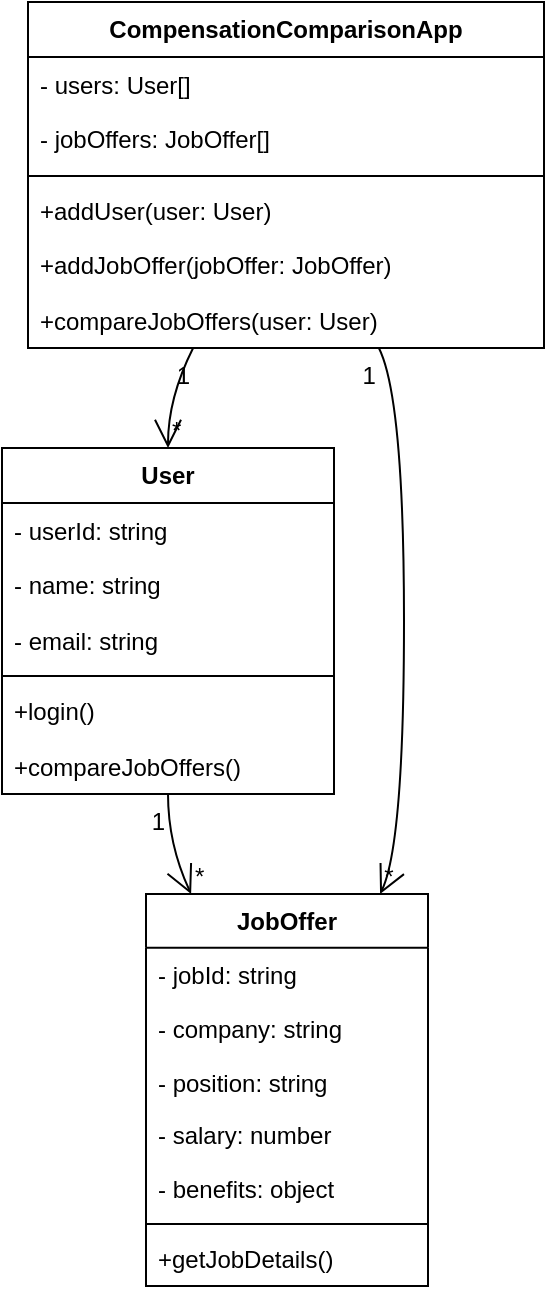 <mxfile version="24.5.4" type="github">
  <diagram name="Page-1" id="T_e_GtuFhIo9lRN-ul0u">
    <mxGraphModel>
      <root>
        <mxCell id="0" />
        <mxCell id="1" parent="0" />
        <mxCell id="2" value="User" style="swimlane;fontStyle=1;align=center;verticalAlign=top;childLayout=stackLayout;horizontal=1;startSize=27.5;horizontalStack=0;resizeParent=1;resizeParentMax=0;resizeLast=0;collapsible=0;marginBottom=0;" vertex="1" parent="1">
          <mxGeometry x="8" y="231" width="166" height="173" as="geometry" />
        </mxCell>
        <mxCell id="3" value="- userId: string" style="text;strokeColor=none;fillColor=none;align=left;verticalAlign=top;spacingLeft=4;spacingRight=4;overflow=hidden;rotatable=0;points=[[0,0.5],[1,0.5]];portConstraint=eastwest;" vertex="1" parent="2">
          <mxGeometry y="28" width="166" height="28" as="geometry" />
        </mxCell>
        <mxCell id="4" value="- name: string" style="text;strokeColor=none;fillColor=none;align=left;verticalAlign=top;spacingLeft=4;spacingRight=4;overflow=hidden;rotatable=0;points=[[0,0.5],[1,0.5]];portConstraint=eastwest;" vertex="1" parent="2">
          <mxGeometry y="55" width="166" height="28" as="geometry" />
        </mxCell>
        <mxCell id="5" value="- email: string" style="text;strokeColor=none;fillColor=none;align=left;verticalAlign=top;spacingLeft=4;spacingRight=4;overflow=hidden;rotatable=0;points=[[0,0.5],[1,0.5]];portConstraint=eastwest;" vertex="1" parent="2">
          <mxGeometry y="83" width="166" height="28" as="geometry" />
        </mxCell>
        <mxCell id="6" style="line;strokeWidth=1;fillColor=none;align=left;verticalAlign=middle;spacingTop=-1;spacingLeft=3;spacingRight=3;rotatable=0;labelPosition=right;points=[];portConstraint=eastwest;strokeColor=inherit;" vertex="1" parent="2">
          <mxGeometry y="110" width="166" height="8" as="geometry" />
        </mxCell>
        <mxCell id="7" value="+login()" style="text;strokeColor=none;fillColor=none;align=left;verticalAlign=top;spacingLeft=4;spacingRight=4;overflow=hidden;rotatable=0;points=[[0,0.5],[1,0.5]];portConstraint=eastwest;" vertex="1" parent="2">
          <mxGeometry y="118" width="166" height="28" as="geometry" />
        </mxCell>
        <mxCell id="8" value="+compareJobOffers()" style="text;strokeColor=none;fillColor=none;align=left;verticalAlign=top;spacingLeft=4;spacingRight=4;overflow=hidden;rotatable=0;points=[[0,0.5],[1,0.5]];portConstraint=eastwest;" vertex="1" parent="2">
          <mxGeometry y="146" width="166" height="28" as="geometry" />
        </mxCell>
        <mxCell id="9" value="JobOffer" style="swimlane;fontStyle=1;align=center;verticalAlign=top;childLayout=stackLayout;horizontal=1;startSize=26.857;horizontalStack=0;resizeParent=1;resizeParentMax=0;resizeLast=0;collapsible=0;marginBottom=0;" vertex="1" parent="1">
          <mxGeometry x="80" y="454" width="141" height="196" as="geometry" />
        </mxCell>
        <mxCell id="10" value="- jobId: string" style="text;strokeColor=none;fillColor=none;align=left;verticalAlign=top;spacingLeft=4;spacingRight=4;overflow=hidden;rotatable=0;points=[[0,0.5],[1,0.5]];portConstraint=eastwest;" vertex="1" parent="9">
          <mxGeometry y="27" width="141" height="27" as="geometry" />
        </mxCell>
        <mxCell id="11" value="- company: string" style="text;strokeColor=none;fillColor=none;align=left;verticalAlign=top;spacingLeft=4;spacingRight=4;overflow=hidden;rotatable=0;points=[[0,0.5],[1,0.5]];portConstraint=eastwest;" vertex="1" parent="9">
          <mxGeometry y="54" width="141" height="27" as="geometry" />
        </mxCell>
        <mxCell id="12" value="- position: string" style="text;strokeColor=none;fillColor=none;align=left;verticalAlign=top;spacingLeft=4;spacingRight=4;overflow=hidden;rotatable=0;points=[[0,0.5],[1,0.5]];portConstraint=eastwest;" vertex="1" parent="9">
          <mxGeometry y="81" width="141" height="27" as="geometry" />
        </mxCell>
        <mxCell id="13" value="- salary: number" style="text;strokeColor=none;fillColor=none;align=left;verticalAlign=top;spacingLeft=4;spacingRight=4;overflow=hidden;rotatable=0;points=[[0,0.5],[1,0.5]];portConstraint=eastwest;" vertex="1" parent="9">
          <mxGeometry y="107" width="141" height="27" as="geometry" />
        </mxCell>
        <mxCell id="14" value="- benefits: object" style="text;strokeColor=none;fillColor=none;align=left;verticalAlign=top;spacingLeft=4;spacingRight=4;overflow=hidden;rotatable=0;points=[[0,0.5],[1,0.5]];portConstraint=eastwest;" vertex="1" parent="9">
          <mxGeometry y="134" width="141" height="27" as="geometry" />
        </mxCell>
        <mxCell id="15" style="line;strokeWidth=1;fillColor=none;align=left;verticalAlign=middle;spacingTop=-1;spacingLeft=3;spacingRight=3;rotatable=0;labelPosition=right;points=[];portConstraint=eastwest;strokeColor=inherit;" vertex="1" parent="9">
          <mxGeometry y="161" width="141" height="8" as="geometry" />
        </mxCell>
        <mxCell id="16" value="+getJobDetails()" style="text;strokeColor=none;fillColor=none;align=left;verticalAlign=top;spacingLeft=4;spacingRight=4;overflow=hidden;rotatable=0;points=[[0,0.5],[1,0.5]];portConstraint=eastwest;" vertex="1" parent="9">
          <mxGeometry y="169" width="141" height="27" as="geometry" />
        </mxCell>
        <mxCell id="17" value="CompensationComparisonApp" style="swimlane;fontStyle=1;align=center;verticalAlign=top;childLayout=stackLayout;horizontal=1;startSize=27.5;horizontalStack=0;resizeParent=1;resizeParentMax=0;resizeLast=0;collapsible=0;marginBottom=0;" vertex="1" parent="1">
          <mxGeometry x="21" y="8" width="258" height="173" as="geometry" />
        </mxCell>
        <mxCell id="18" value="- users: User[]" style="text;strokeColor=none;fillColor=none;align=left;verticalAlign=top;spacingLeft=4;spacingRight=4;overflow=hidden;rotatable=0;points=[[0,0.5],[1,0.5]];portConstraint=eastwest;" vertex="1" parent="17">
          <mxGeometry y="28" width="258" height="28" as="geometry" />
        </mxCell>
        <mxCell id="19" value="- jobOffers: JobOffer[]" style="text;strokeColor=none;fillColor=none;align=left;verticalAlign=top;spacingLeft=4;spacingRight=4;overflow=hidden;rotatable=0;points=[[0,0.5],[1,0.5]];portConstraint=eastwest;" vertex="1" parent="17">
          <mxGeometry y="55" width="258" height="28" as="geometry" />
        </mxCell>
        <mxCell id="20" style="line;strokeWidth=1;fillColor=none;align=left;verticalAlign=middle;spacingTop=-1;spacingLeft=3;spacingRight=3;rotatable=0;labelPosition=right;points=[];portConstraint=eastwest;strokeColor=inherit;" vertex="1" parent="17">
          <mxGeometry y="83" width="258" height="8" as="geometry" />
        </mxCell>
        <mxCell id="21" value="+addUser(user: User)" style="text;strokeColor=none;fillColor=none;align=left;verticalAlign=top;spacingLeft=4;spacingRight=4;overflow=hidden;rotatable=0;points=[[0,0.5],[1,0.5]];portConstraint=eastwest;" vertex="1" parent="17">
          <mxGeometry y="91" width="258" height="28" as="geometry" />
        </mxCell>
        <mxCell id="22" value="+addJobOffer(jobOffer: JobOffer)" style="text;strokeColor=none;fillColor=none;align=left;verticalAlign=top;spacingLeft=4;spacingRight=4;overflow=hidden;rotatable=0;points=[[0,0.5],[1,0.5]];portConstraint=eastwest;" vertex="1" parent="17">
          <mxGeometry y="118" width="258" height="28" as="geometry" />
        </mxCell>
        <mxCell id="23" value="+compareJobOffers(user: User)" style="text;strokeColor=none;fillColor=none;align=left;verticalAlign=top;spacingLeft=4;spacingRight=4;overflow=hidden;rotatable=0;points=[[0,0.5],[1,0.5]];portConstraint=eastwest;" vertex="1" parent="17">
          <mxGeometry y="146" width="258" height="28" as="geometry" />
        </mxCell>
        <mxCell id="24" value="" style="curved=1;startArrow=none;endArrow=open;endSize=12;exitX=0.5;exitY=1;entryX=0.16;entryY=0;" edge="1" parent="1" source="2" target="9">
          <mxGeometry relative="1" as="geometry">
            <Array as="points">
              <mxPoint x="91" y="429" />
            </Array>
          </mxGeometry>
        </mxCell>
        <mxCell id="25" value="1" style="edgeLabel;resizable=0;labelBackgroundColor=none;fontSize=12;align=right;verticalAlign=top;" vertex="1" parent="24">
          <mxGeometry x="-1" relative="1" as="geometry" />
        </mxCell>
        <mxCell id="26" value="*" style="edgeLabel;resizable=0;labelBackgroundColor=none;fontSize=12;align=left;verticalAlign=bottom;" vertex="1" parent="24">
          <mxGeometry x="1" relative="1" as="geometry" />
        </mxCell>
        <mxCell id="27" value="" style="curved=1;startArrow=none;endArrow=open;endSize=12;exitX=0.32;exitY=1;entryX=0.5;entryY=0;" edge="1" parent="1" source="17" target="2">
          <mxGeometry relative="1" as="geometry">
            <Array as="points">
              <mxPoint x="91" y="206" />
            </Array>
          </mxGeometry>
        </mxCell>
        <mxCell id="28" value="1" style="edgeLabel;resizable=0;labelBackgroundColor=none;fontSize=12;align=right;verticalAlign=top;" vertex="1" parent="27">
          <mxGeometry x="-1" relative="1" as="geometry" />
        </mxCell>
        <mxCell id="29" value="*" style="edgeLabel;resizable=0;labelBackgroundColor=none;fontSize=12;align=left;verticalAlign=bottom;" vertex="1" parent="27">
          <mxGeometry x="1" relative="1" as="geometry" />
        </mxCell>
        <mxCell id="30" value="" style="curved=1;startArrow=none;endArrow=open;endSize=12;exitX=0.68;exitY=1;entryX=0.83;entryY=0;" edge="1" parent="1" source="17" target="9">
          <mxGeometry relative="1" as="geometry">
            <Array as="points">
              <mxPoint x="209" y="206" />
              <mxPoint x="209" y="429" />
            </Array>
          </mxGeometry>
        </mxCell>
        <mxCell id="31" value="1" style="edgeLabel;resizable=0;labelBackgroundColor=none;fontSize=12;align=right;verticalAlign=top;" vertex="1" parent="30">
          <mxGeometry x="-1" relative="1" as="geometry" />
        </mxCell>
        <mxCell id="32" value="*" style="edgeLabel;resizable=0;labelBackgroundColor=none;fontSize=12;align=left;verticalAlign=bottom;" vertex="1" parent="30">
          <mxGeometry x="1" relative="1" as="geometry" />
        </mxCell>
      </root>
    </mxGraphModel>
  </diagram>
</mxfile>
